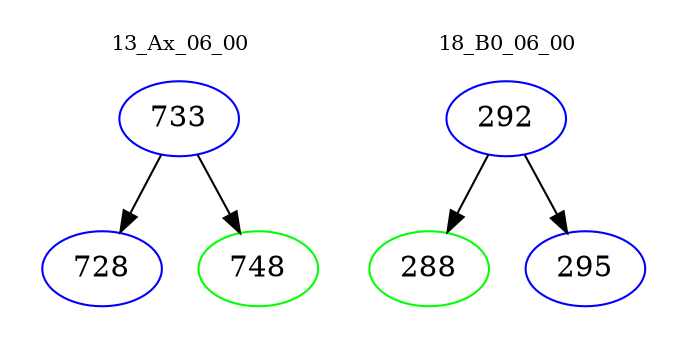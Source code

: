 digraph{
subgraph cluster_0 {
color = white
label = "13_Ax_06_00";
fontsize=10;
T0_733 [label="733", color="blue"]
T0_733 -> T0_728 [color="black"]
T0_728 [label="728", color="blue"]
T0_733 -> T0_748 [color="black"]
T0_748 [label="748", color="green"]
}
subgraph cluster_1 {
color = white
label = "18_B0_06_00";
fontsize=10;
T1_292 [label="292", color="blue"]
T1_292 -> T1_288 [color="black"]
T1_288 [label="288", color="green"]
T1_292 -> T1_295 [color="black"]
T1_295 [label="295", color="blue"]
}
}
